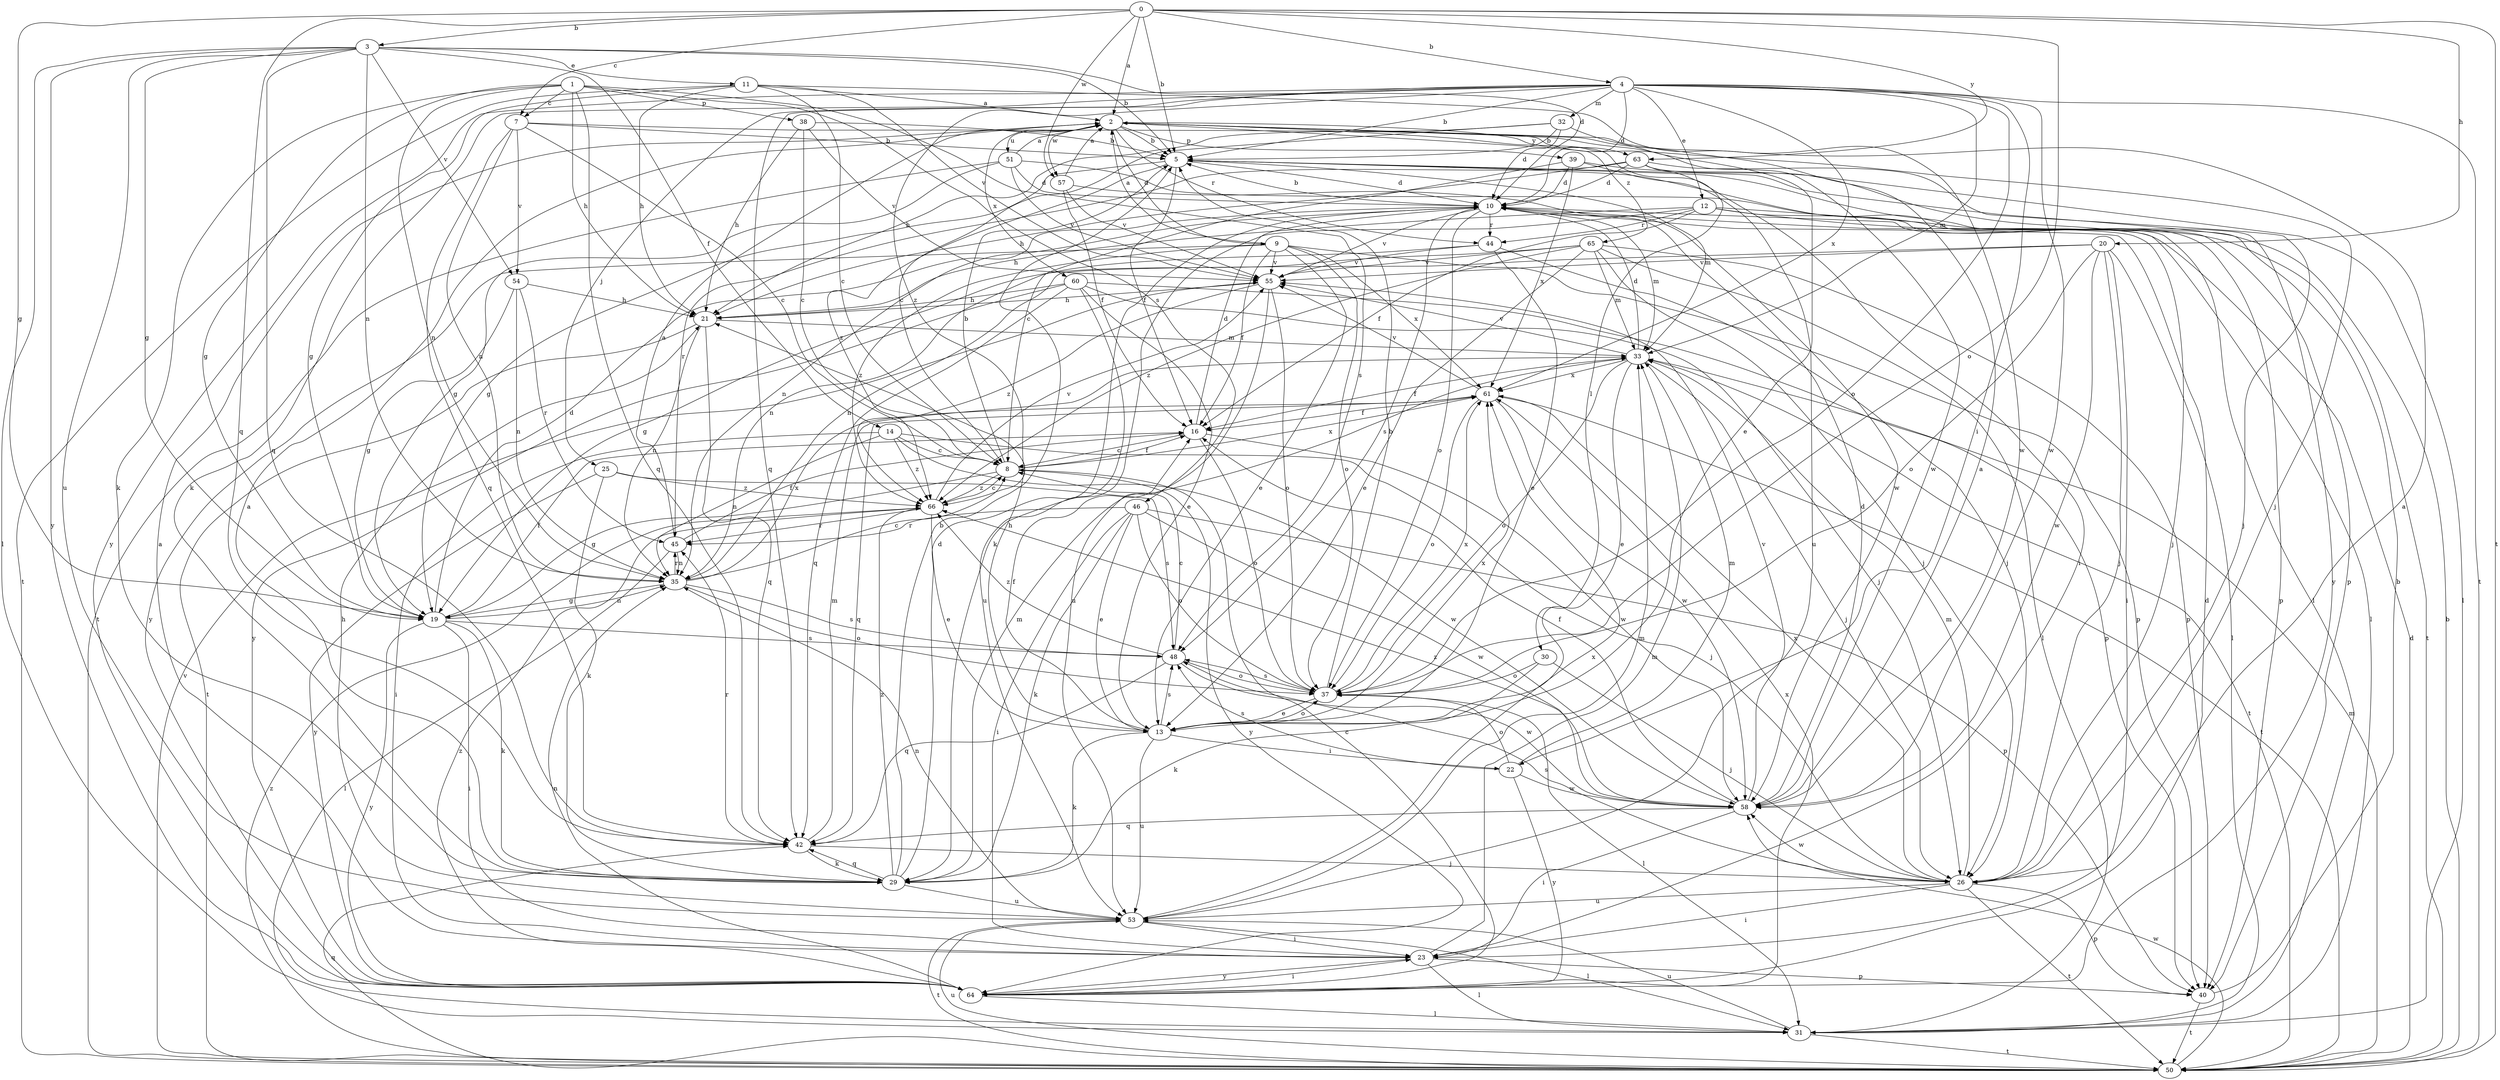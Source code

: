 strict digraph  {
0;
1;
2;
3;
4;
5;
7;
8;
9;
10;
11;
12;
13;
14;
16;
19;
20;
21;
22;
23;
25;
26;
29;
30;
31;
32;
33;
35;
37;
38;
39;
40;
42;
44;
45;
46;
48;
50;
51;
53;
54;
55;
57;
58;
60;
61;
63;
64;
65;
66;
0 -> 2  [label=a];
0 -> 3  [label=b];
0 -> 4  [label=b];
0 -> 5  [label=b];
0 -> 7  [label=c];
0 -> 19  [label=g];
0 -> 20  [label=h];
0 -> 37  [label=o];
0 -> 42  [label=q];
0 -> 50  [label=t];
0 -> 57  [label=w];
0 -> 63  [label=y];
1 -> 7  [label=c];
1 -> 19  [label=g];
1 -> 21  [label=h];
1 -> 29  [label=k];
1 -> 35  [label=n];
1 -> 38  [label=p];
1 -> 42  [label=q];
1 -> 46  [label=s];
1 -> 48  [label=s];
2 -> 5  [label=b];
2 -> 9  [label=d];
2 -> 30  [label=l];
2 -> 39  [label=p];
2 -> 44  [label=r];
2 -> 51  [label=u];
2 -> 57  [label=w];
2 -> 58  [label=w];
2 -> 60  [label=x];
2 -> 63  [label=y];
2 -> 65  [label=z];
3 -> 5  [label=b];
3 -> 10  [label=d];
3 -> 11  [label=e];
3 -> 14  [label=f];
3 -> 19  [label=g];
3 -> 31  [label=l];
3 -> 35  [label=n];
3 -> 42  [label=q];
3 -> 53  [label=u];
3 -> 54  [label=v];
3 -> 64  [label=y];
4 -> 5  [label=b];
4 -> 10  [label=d];
4 -> 12  [label=e];
4 -> 22  [label=i];
4 -> 25  [label=j];
4 -> 29  [label=k];
4 -> 32  [label=m];
4 -> 33  [label=m];
4 -> 37  [label=o];
4 -> 42  [label=q];
4 -> 50  [label=t];
4 -> 58  [label=w];
4 -> 61  [label=x];
4 -> 64  [label=y];
4 -> 66  [label=z];
5 -> 10  [label=d];
5 -> 16  [label=f];
5 -> 19  [label=g];
5 -> 31  [label=l];
5 -> 33  [label=m];
5 -> 66  [label=z];
7 -> 5  [label=b];
7 -> 8  [label=c];
7 -> 26  [label=j];
7 -> 35  [label=n];
7 -> 42  [label=q];
7 -> 54  [label=v];
8 -> 5  [label=b];
8 -> 16  [label=f];
8 -> 19  [label=g];
8 -> 61  [label=x];
8 -> 64  [label=y];
8 -> 66  [label=z];
9 -> 2  [label=a];
9 -> 13  [label=e];
9 -> 16  [label=f];
9 -> 37  [label=o];
9 -> 40  [label=p];
9 -> 55  [label=v];
9 -> 61  [label=x];
9 -> 64  [label=y];
9 -> 66  [label=z];
10 -> 5  [label=b];
10 -> 26  [label=j];
10 -> 33  [label=m];
10 -> 35  [label=n];
10 -> 37  [label=o];
10 -> 44  [label=r];
10 -> 48  [label=s];
10 -> 55  [label=v];
11 -> 2  [label=a];
11 -> 8  [label=c];
11 -> 19  [label=g];
11 -> 21  [label=h];
11 -> 50  [label=t];
11 -> 55  [label=v];
11 -> 58  [label=w];
12 -> 16  [label=f];
12 -> 21  [label=h];
12 -> 29  [label=k];
12 -> 31  [label=l];
12 -> 40  [label=p];
12 -> 44  [label=r];
12 -> 50  [label=t];
13 -> 16  [label=f];
13 -> 21  [label=h];
13 -> 22  [label=i];
13 -> 29  [label=k];
13 -> 37  [label=o];
13 -> 48  [label=s];
13 -> 53  [label=u];
13 -> 61  [label=x];
14 -> 8  [label=c];
14 -> 23  [label=i];
14 -> 26  [label=j];
14 -> 35  [label=n];
14 -> 58  [label=w];
14 -> 66  [label=z];
16 -> 8  [label=c];
16 -> 10  [label=d];
16 -> 37  [label=o];
16 -> 58  [label=w];
19 -> 10  [label=d];
19 -> 16  [label=f];
19 -> 23  [label=i];
19 -> 29  [label=k];
19 -> 35  [label=n];
19 -> 48  [label=s];
19 -> 64  [label=y];
20 -> 23  [label=i];
20 -> 26  [label=j];
20 -> 31  [label=l];
20 -> 35  [label=n];
20 -> 37  [label=o];
20 -> 55  [label=v];
20 -> 58  [label=w];
21 -> 33  [label=m];
21 -> 35  [label=n];
21 -> 42  [label=q];
21 -> 50  [label=t];
22 -> 33  [label=m];
22 -> 37  [label=o];
22 -> 48  [label=s];
22 -> 58  [label=w];
22 -> 64  [label=y];
23 -> 2  [label=a];
23 -> 31  [label=l];
23 -> 33  [label=m];
23 -> 40  [label=p];
23 -> 64  [label=y];
25 -> 29  [label=k];
25 -> 48  [label=s];
25 -> 64  [label=y];
25 -> 66  [label=z];
26 -> 2  [label=a];
26 -> 23  [label=i];
26 -> 33  [label=m];
26 -> 40  [label=p];
26 -> 48  [label=s];
26 -> 50  [label=t];
26 -> 53  [label=u];
26 -> 58  [label=w];
26 -> 61  [label=x];
29 -> 2  [label=a];
29 -> 5  [label=b];
29 -> 10  [label=d];
29 -> 33  [label=m];
29 -> 42  [label=q];
29 -> 53  [label=u];
29 -> 66  [label=z];
30 -> 26  [label=j];
30 -> 29  [label=k];
30 -> 37  [label=o];
31 -> 50  [label=t];
31 -> 53  [label=u];
32 -> 5  [label=b];
32 -> 8  [label=c];
32 -> 10  [label=d];
32 -> 13  [label=e];
32 -> 21  [label=h];
33 -> 10  [label=d];
33 -> 13  [label=e];
33 -> 16  [label=f];
33 -> 26  [label=j];
33 -> 37  [label=o];
33 -> 50  [label=t];
33 -> 55  [label=v];
33 -> 61  [label=x];
35 -> 8  [label=c];
35 -> 19  [label=g];
35 -> 37  [label=o];
35 -> 45  [label=r];
35 -> 48  [label=s];
35 -> 61  [label=x];
37 -> 5  [label=b];
37 -> 13  [label=e];
37 -> 31  [label=l];
37 -> 48  [label=s];
37 -> 61  [label=x];
38 -> 5  [label=b];
38 -> 8  [label=c];
38 -> 21  [label=h];
38 -> 55  [label=v];
39 -> 8  [label=c];
39 -> 10  [label=d];
39 -> 31  [label=l];
39 -> 53  [label=u];
39 -> 61  [label=x];
40 -> 5  [label=b];
40 -> 50  [label=t];
42 -> 26  [label=j];
42 -> 29  [label=k];
42 -> 33  [label=m];
42 -> 45  [label=r];
44 -> 13  [label=e];
44 -> 26  [label=j];
44 -> 35  [label=n];
44 -> 55  [label=v];
45 -> 2  [label=a];
45 -> 16  [label=f];
45 -> 31  [label=l];
45 -> 35  [label=n];
46 -> 13  [label=e];
46 -> 23  [label=i];
46 -> 29  [label=k];
46 -> 37  [label=o];
46 -> 40  [label=p];
46 -> 45  [label=r];
46 -> 58  [label=w];
48 -> 8  [label=c];
48 -> 37  [label=o];
48 -> 42  [label=q];
48 -> 58  [label=w];
48 -> 66  [label=z];
50 -> 5  [label=b];
50 -> 10  [label=d];
50 -> 33  [label=m];
50 -> 42  [label=q];
50 -> 53  [label=u];
50 -> 55  [label=v];
50 -> 58  [label=w];
50 -> 66  [label=z];
51 -> 2  [label=a];
51 -> 10  [label=d];
51 -> 19  [label=g];
51 -> 40  [label=p];
51 -> 50  [label=t];
51 -> 55  [label=v];
53 -> 21  [label=h];
53 -> 23  [label=i];
53 -> 31  [label=l];
53 -> 33  [label=m];
53 -> 35  [label=n];
53 -> 50  [label=t];
53 -> 61  [label=x];
54 -> 19  [label=g];
54 -> 21  [label=h];
54 -> 35  [label=n];
54 -> 45  [label=r];
55 -> 21  [label=h];
55 -> 37  [label=o];
55 -> 53  [label=u];
55 -> 66  [label=z];
57 -> 2  [label=a];
57 -> 16  [label=f];
57 -> 55  [label=v];
57 -> 58  [label=w];
58 -> 2  [label=a];
58 -> 10  [label=d];
58 -> 16  [label=f];
58 -> 23  [label=i];
58 -> 42  [label=q];
58 -> 55  [label=v];
58 -> 66  [label=z];
60 -> 13  [label=e];
60 -> 21  [label=h];
60 -> 26  [label=j];
60 -> 40  [label=p];
60 -> 42  [label=q];
60 -> 53  [label=u];
60 -> 64  [label=y];
61 -> 16  [label=f];
61 -> 37  [label=o];
61 -> 42  [label=q];
61 -> 50  [label=t];
61 -> 55  [label=v];
61 -> 58  [label=w];
63 -> 10  [label=d];
63 -> 21  [label=h];
63 -> 23  [label=i];
63 -> 26  [label=j];
63 -> 45  [label=r];
63 -> 64  [label=y];
64 -> 8  [label=c];
64 -> 10  [label=d];
64 -> 23  [label=i];
64 -> 31  [label=l];
64 -> 35  [label=n];
64 -> 61  [label=x];
64 -> 66  [label=z];
65 -> 13  [label=e];
65 -> 19  [label=g];
65 -> 26  [label=j];
65 -> 31  [label=l];
65 -> 33  [label=m];
65 -> 40  [label=p];
65 -> 55  [label=v];
65 -> 66  [label=z];
66 -> 8  [label=c];
66 -> 13  [label=e];
66 -> 45  [label=r];
66 -> 55  [label=v];
}
